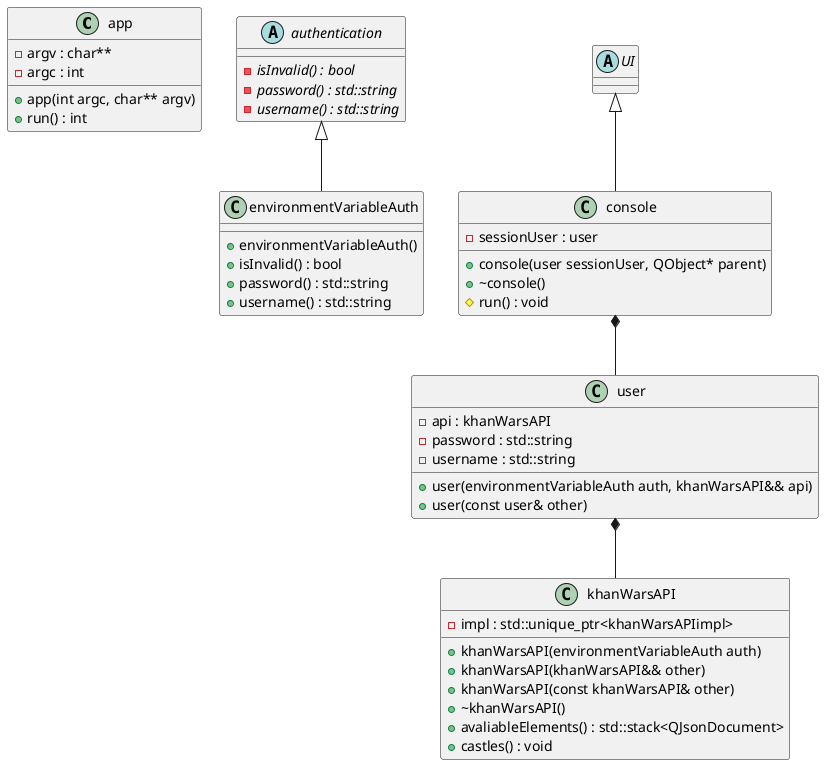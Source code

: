 @startuml





/' Objects '/

class app {
	+app(int argc, char** argv)
	-argv : char**
	-argc : int
	+run() : int
}


abstract class authentication {
	-{abstract} isInvalid() : bool
	-{abstract} password() : std::string
	-{abstract} username() : std::string
}

abstract class UI {
}

class console {
	+console(user sessionUser, QObject* parent)
	+~console()
	-sessionUser : user
	#run() : void
}


class environmentVariableAuth {
	+environmentVariableAuth()
	+isInvalid() : bool
	+password() : std::string
	+username() : std::string
}


class khanWarsAPI {
	+khanWarsAPI(environmentVariableAuth auth)
	+khanWarsAPI(khanWarsAPI&& other)
	+khanWarsAPI(const khanWarsAPI& other)
	+~khanWarsAPI()
	+avaliableElements() : std::stack<QJsonDocument>
	-impl : std::unique_ptr<khanWarsAPIimpl>
	+castles() : void
}


class user {
	+user(environmentVariableAuth auth, khanWarsAPI&& api)
	+user(const user& other)
	-api : khanWarsAPI
	-password : std::string
	-username : std::string
}





/' Inheritance relationships '/

.authentication <|-- .environmentVariableAuth
.UI <|-- .console




/' Aggregation relationships '/

.console *-- .user


.user *-- .khanWarsAPI






/' Nested objects '/



@enduml
